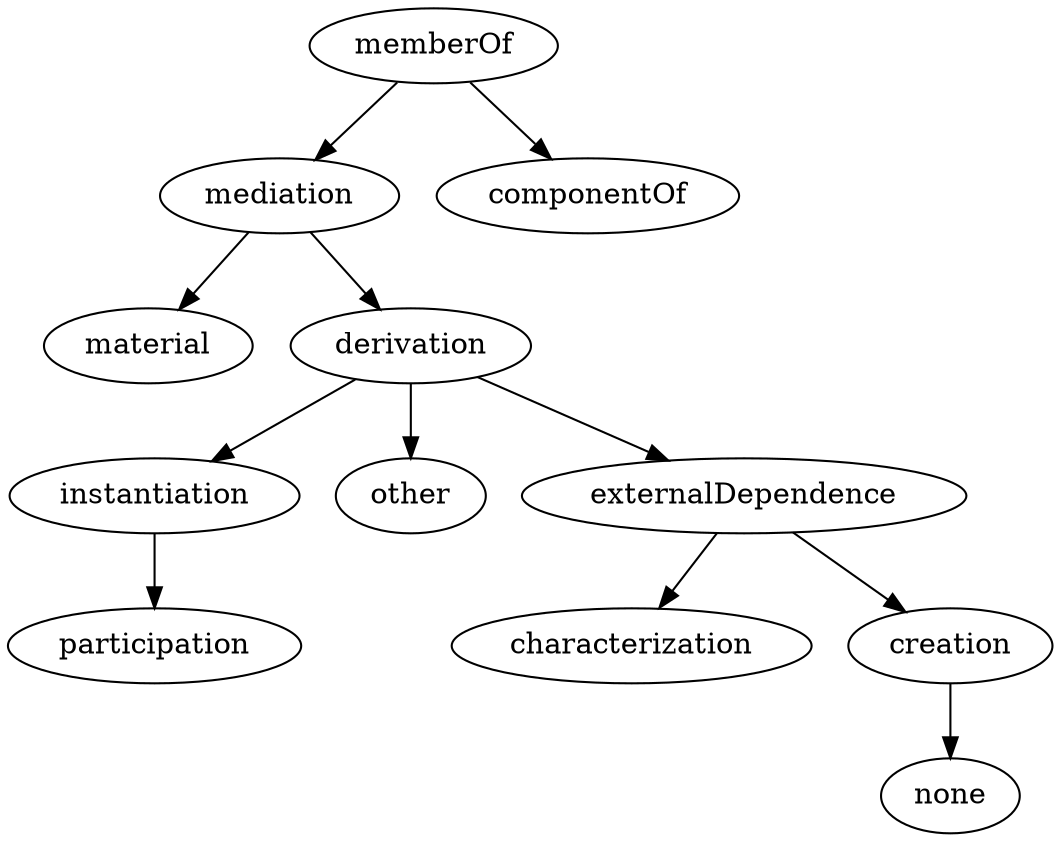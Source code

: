 strict digraph  {
memberOf;
mediation;
componentOf;
material;
derivation;
instantiation;
other;
externalDependence;
participation;
characterization;
creation;
none;
memberOf -> mediation;
memberOf -> componentOf;
mediation -> material;
mediation -> derivation;
derivation -> instantiation;
derivation -> other;
derivation -> externalDependence;
instantiation -> participation;
externalDependence -> characterization;
externalDependence -> creation;
creation -> none;
}
